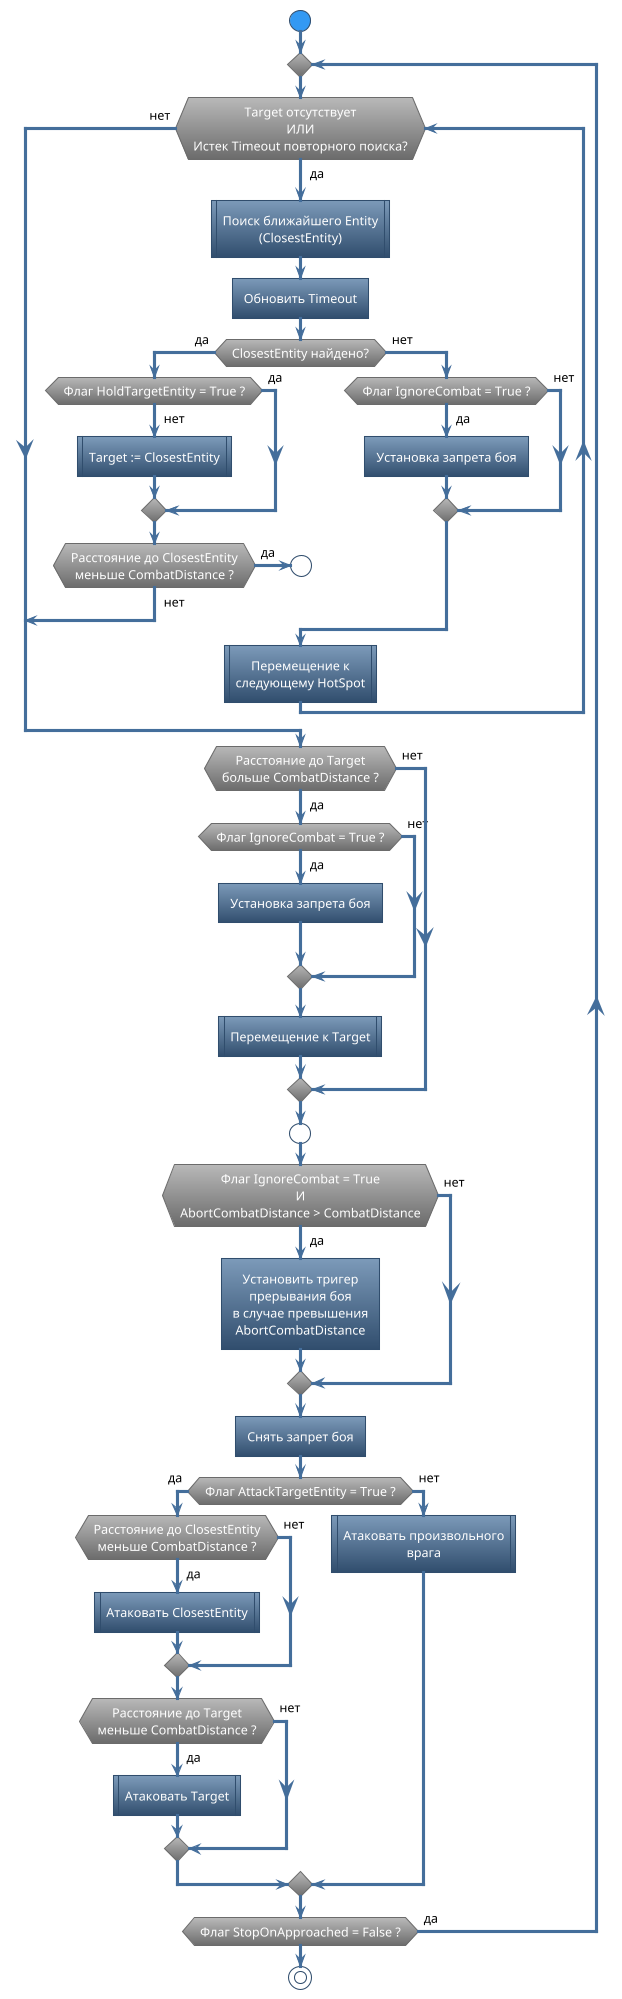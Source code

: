 @startuml
!theme spacelab
skinparam DefaultTextAlignment Center

'skinparam BackgroundColor White

start

repeat

'partition "Поиск" {
    while (Target отсутствует\nИЛИ\nИстек Timeout повторного поиска?) is (<color:black>да)

        :Поиск ближайшего Entity\n(ClosestEntity)|
        :Обновить Timeout]
        if (ClosestEntity найдено?) then (<color:black>да) 
            if (Флаг HoldTargetEntity = True ?) then (<color:black>да) 
            else (<color:black>нет)
                :Target := ClosestEntity|
            endif 
            if (Расстояние до ClosestEntity\nменьше CombatDistance ?) then (<color:black>да)
                (А)
            else (<color:black>нет)
                break
            endif
        else (<color:black>нет)
            if (Флаг IgnoreCombat = True ?) then (<color:black>да) 
                :Установка запрета боя]
            else (<color:black>нет)
            endif
        endif
        ' if (Target отсутствует ?) then (<color:black>нет) 
        '     break
        ' else (<color:black>да)
        ' endif
        :Перемещение к\nследующему HotSpot|
    endwhile (<color:black>нет)
'}

'partition "Перемещение" {
if (Расстояние до Target\nбольше CombatDistance ?) then (<color:black>да)
    if (Флаг IgnoreCombat = True ?) then (<color:black>да) 
        :Установка запрета боя]
    else (<color:black>нет)
    endif
    :Перемещение к Target|
else (<color:black>нет)
endif
'}

(А)

'partition "Бой" {
if (Флаг IgnoreCombat = True\nИ\nAbortCombatDistance > CombatDistance) then (<color:black>да) 
    :Установить тригер\nпрерывания боя\nв случае превышения\nAbortCombatDistance]
else (<color:black>нет)
endif

:Снять запрет боя]
if (Флаг АttackTargetEntity = True ?) then (<color:black>да)
    if(Расстояние до ClosestEntity\nменьше CombatDistance ?) then (<color:black>да)
        :Атаковать ClosestEntity|
    else (<color:black>нет)
    endif
    if(Расстояние до Target\nменьше CombatDistance ?) then (<color:black>да)
        :Атаковать Target|
    else (<color:black>нет)
    endif
else (<color:black>нет)
    :Атаковать произвольного\nврага|
endif
'}

repeat while (Флаг StopOnApproached = False ?) is (<color:black>да) 

stop

@enduml